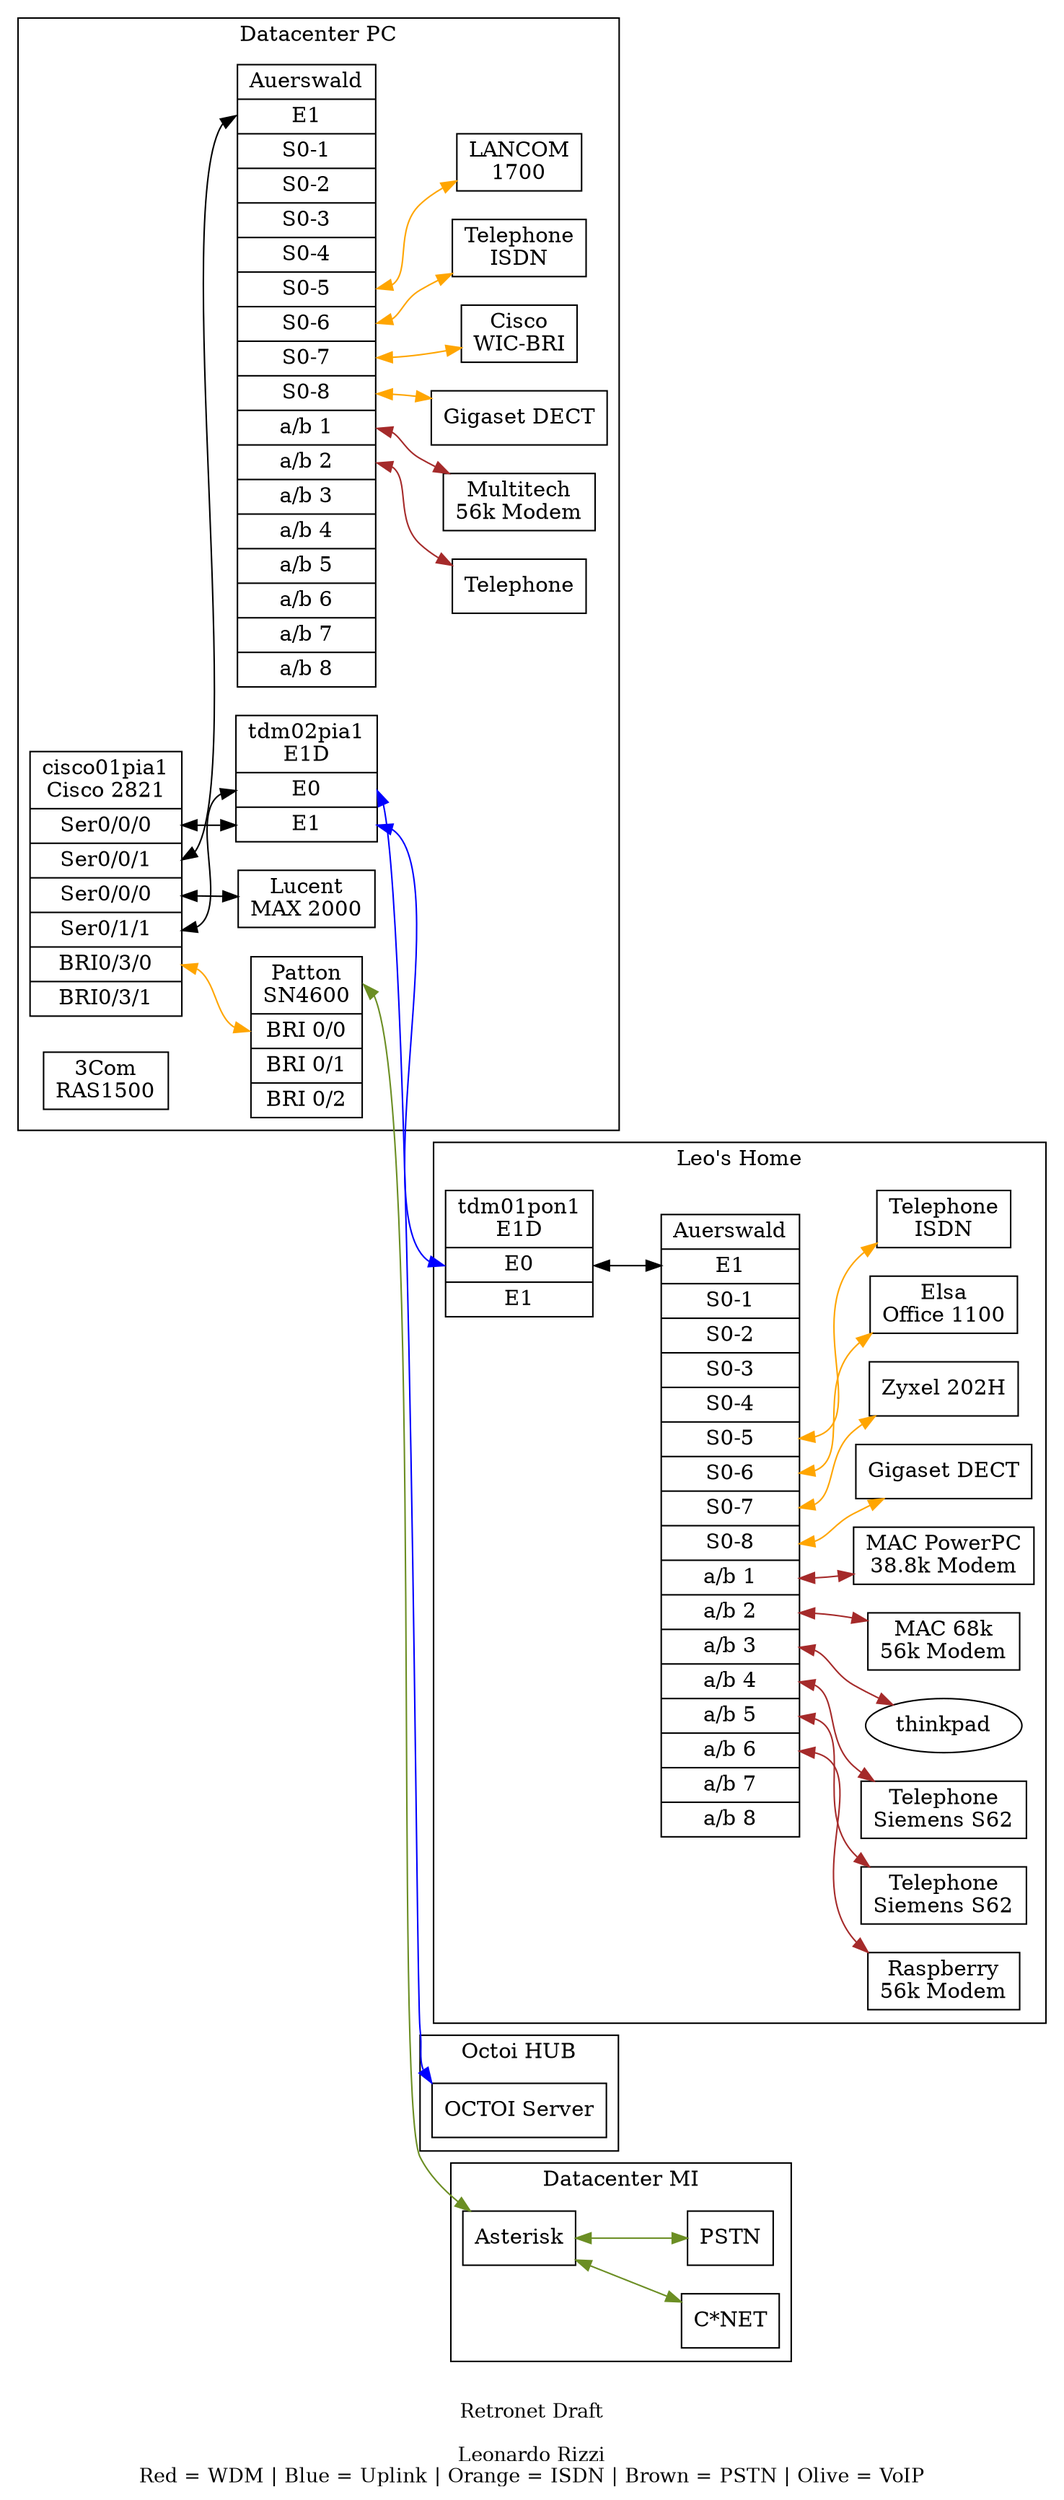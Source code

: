 graph TDM {
//graph [nodesep=0.5, ranksep=0.5];
//rankdir=RL;
rankdir=LR;
//clusterrank=none
compound=true;
edge [dir="both"]
//concentrate=true

subgraph cluster0 {
  label="Datacenter PC";
  compt01pia1 [shape=record,label="<host>Auerswald|<e1>E1|<s01>S0-1|<s02>S0-2|<s03>S0-3|<s04>S0-4|<s05>S0-5|<s06>S0-6|<s07>S0-7|<s08>S0-8|<ab1>a/b 1|<ab2>a/b 2|<ab3>a/b 3|<ab4>a/b 4|<ab5>a/b 5|<ab6>a/b 6|<ab7>a/b 7|<ab8>a/b 8"];
  //tdm01pia1 [shape=record,label="<host>tdm01pia1\nPacketBand|<e1>E1"];
  tdm02pia1 [shape=record,label="<host>tdm02pia1\nE1D|<e0>E0|<e1>E1"];

  cisco01pia1 [shape=record,label="<host>cisco01pia1\nCisco 2821|<s000>Ser0/0/0|<s001>Ser0/0/1|<s010>Ser0/0/0|<s011>Ser0/1/1|<bri030>BRI0/3/0|<bri031>BRI0/3/1"];

  ras01pia1 [shape=record,label="<host>3Com\nRAS1500"]
  max01pia1 [shape=record,label="<host>Lucent\nMAX 2000"]

  r01pia1 [shape=record,label="<host>Cisco\nWIC-BRI"]
  r02pia1 [shape=record,label="<host>LANCOM\n1700"]

  modem01pia1 [shape=record,label="Multitech\n56k Modem"];

  tel01pia1 [shape=record,label="Telephone"];


  gigaset01pia1 [shape=record,label="Gigaset DECT"];

  itel01pia1 [shape=record,label="Telephone\nISDN"];

  patton01 [shape=record,label="<host>Patton\nSN4600|<bri00>BRI 0/0|<bri01>BRI 0/1|<bri02>BRI 0/2"]

  subgraph cluster_00 {
  label="External"
//  Telnet [shape=record,label="<host>Telnet|<transit>Transit|<access>Access"];
//  MinapF [shape=record,label="<host>Minap Telnet|<p01>Port 01|<p02> Port 02|<p03> Port 03"];
}
}

subgraph cluster1 {
  label="Datacenter MI";
  //compt01mil1 [shape=record,label="<host>compt01mil1\nAuerswald|<e1>E1|<s01>S0-1|<s02>S0-2|<s03>S0-3|<s04>S0-4|<s05>S0-5|<s06>S0-6|<s07>S0-7|<s08>S0-8|"];
  //tdm01mil1 [shape=record,label="<host>tdm01mil1\nPacketBand|<e1>E1"];
  
  //r01mil1 [shape=record,label="<host>Cisco\nWIC-BRI"]
  //patton01mil1 [shape=record,label="<host>Patton\nSmartNode"]
  pbx02mil1 [shape=record,label="<host>Asterisk"]

  cnet [shape=record,label="<host>C*NET"]
  pstn [shape=record,label="<host>PSTN"]



  // Service provider
  subgraph cluster_10 {
  label="External"
}
}

subgraph cluster2 {
  label="Leo's Home";
  compt01pon1 [shape=record,label="<host>Auerswald|<e1>E1|<s01>S0-1|<s02>S0-2|<s03>S0-3|<s04>S0-4|<s05>S0-5|<s06>S0-6|<s07>S0-7|<s08>S0-8|<ab1>a/b 1|<ab2>a/b 2|<ab3>a/b 3|<ab4>a/b 4|<ab5>a/b 5|<ab6>a/b 6|<ab7>a/b 7|<ab8>a/b 8"];
  tdm01pon1 [shape=record,label="<host>tdm01pon1\nE1D|<e0>E0|<e1>E1"];

  gigaset01pon1 [shape=record,label="Gigaset DECT"];
  r02pon1 [shape=record,label="Zyxel 202H"]
  r01pon1 [shape=record,label="Elsa\nOffice 1100"]


  tel01pon1 [shape=record,label="Telephone\nSiemens S62"];
  tel02pon1 [shape=record,label="Telephone\nSiemens S62"];

  itel01pon1 [shape=record,label="Telephone\nISDN"];
  
  modem01pon1 [shape=record,label="MAC PowerPC\n38.8k Modem"];
  modem02pon1 [shape=record,label="MAC 68k\n56k Modem"];
  modem03pon1 [shape=record,label="Raspberry\n56k Modem"];

  thinkpad


  // Service provider
  subgraph cluster_20 {
  label="External"
}
}

subgraph cluster3 {
  label="Octoi HUB";


  octoihub [shape=record,label="OCTOI Server"];

}


//tdm01mil1:host -- tdm01pia1:host [color=blue]
tdm02pia1:e1 -- tdm01pon1:e0 [color=blue]
tdm02pia1:e0 -- octoihub:host [color=blue]


//PIA1
cisco01pia1:s000 -- tdm02pia1:e1
cisco01pia1:s001 -- compt01pia1:e1
cisco01pia1:s010 -- max01pia1:e1
cisco01pia1:s011 -- tdm02pia1:e0

cisco01pia1:bri030 -- patton01:bri00 [color=orange]



//compt01pia1:s01 -- patton01 [color=orange] temporary at PON1

compt01pia1:s05 -- r02pia1 [color=orange]
compt01pia1:s06 -- itel01pia1 [color=orange]
compt01pia1:s07 -- r01pia1 [color=orange]
compt01pia1:s08 -- gigaset01pia1 [color=orange]

compt01pia1:ab1 -- modem01pia1 [color=brown]
compt01pia1:ab2 -- tel01pia1 [color=brown]


//MIL1
//tdm01mil1:e1 -- compt01mil1:e1 
//compt01mil1:s01 -- r01mil1 [color=orange]
//compt01mil1:s02 -- patton01mil1 [color=orange]
patton01:host -- pbx02mil1 [color=olivedrab]
pbx02mil1 -- cnet [color=olivedrab]
pbx02mil1 -- pstn [color=olivedrab]

//PON
tdm01pon1:e0 -- compt01pon1:e1


compt01pon1:s05 -- itel01pon1 [color=orange]
compt01pon1:s06 -- r01pon1 [color=orange]
compt01pon1:s07 -- r02pon1 [color=orange]
compt01pon1:s08 -- gigaset01pon1 [color=orange]

compt01pon1:ab1 -- modem01pon1 [color=brown]
compt01pon1:ab2 -- modem02pon1 [color=brown]
compt01pon1:ab3 -- thinkpad [color=brown]
compt01pon1:ab4 -- tel01pon1 [color=brown]
compt01pon1:ab5 -- tel02pon1 [color=brown]
compt01pon1:ab6 -- modem03pon1 [color=brown]



label = "\nRetronet Draft\n\nLeonardo Rizzi\nRed = WDM | Blue = Uplink | Orange = ISDN | Brown = PSTN | Olive = VoIP";
fontsize=13;
}